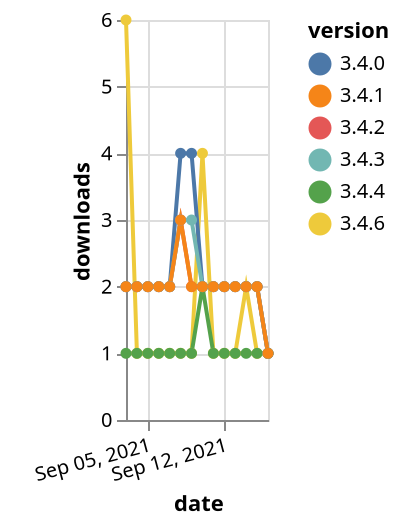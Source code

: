 {"$schema": "https://vega.github.io/schema/vega-lite/v5.json", "description": "A simple bar chart with embedded data.", "data": {"values": [{"date": "2021-09-03", "total": 397, "delta": 6, "version": "3.4.6"}, {"date": "2021-09-04", "total": 398, "delta": 1, "version": "3.4.6"}, {"date": "2021-09-05", "total": 399, "delta": 1, "version": "3.4.6"}, {"date": "2021-09-06", "total": 400, "delta": 1, "version": "3.4.6"}, {"date": "2021-09-07", "total": 401, "delta": 1, "version": "3.4.6"}, {"date": "2021-09-08", "total": 402, "delta": 1, "version": "3.4.6"}, {"date": "2021-09-09", "total": 403, "delta": 1, "version": "3.4.6"}, {"date": "2021-09-10", "total": 407, "delta": 4, "version": "3.4.6"}, {"date": "2021-09-11", "total": 408, "delta": 1, "version": "3.4.6"}, {"date": "2021-09-12", "total": 409, "delta": 1, "version": "3.4.6"}, {"date": "2021-09-13", "total": 410, "delta": 1, "version": "3.4.6"}, {"date": "2021-09-14", "total": 412, "delta": 2, "version": "3.4.6"}, {"date": "2021-09-15", "total": 413, "delta": 1, "version": "3.4.6"}, {"date": "2021-09-16", "total": 414, "delta": 1, "version": "3.4.6"}, {"date": "2021-09-03", "total": 2911, "delta": 2, "version": "3.4.2"}, {"date": "2021-09-04", "total": 2913, "delta": 2, "version": "3.4.2"}, {"date": "2021-09-05", "total": 2915, "delta": 2, "version": "3.4.2"}, {"date": "2021-09-06", "total": 2917, "delta": 2, "version": "3.4.2"}, {"date": "2021-09-07", "total": 2919, "delta": 2, "version": "3.4.2"}, {"date": "2021-09-08", "total": 2922, "delta": 3, "version": "3.4.2"}, {"date": "2021-09-09", "total": 2924, "delta": 2, "version": "3.4.2"}, {"date": "2021-09-10", "total": 2926, "delta": 2, "version": "3.4.2"}, {"date": "2021-09-11", "total": 2928, "delta": 2, "version": "3.4.2"}, {"date": "2021-09-12", "total": 2930, "delta": 2, "version": "3.4.2"}, {"date": "2021-09-13", "total": 2932, "delta": 2, "version": "3.4.2"}, {"date": "2021-09-14", "total": 2934, "delta": 2, "version": "3.4.2"}, {"date": "2021-09-15", "total": 2936, "delta": 2, "version": "3.4.2"}, {"date": "2021-09-16", "total": 2937, "delta": 1, "version": "3.4.2"}, {"date": "2021-09-03", "total": 224, "delta": 1, "version": "3.4.4"}, {"date": "2021-09-04", "total": 225, "delta": 1, "version": "3.4.4"}, {"date": "2021-09-05", "total": 226, "delta": 1, "version": "3.4.4"}, {"date": "2021-09-06", "total": 227, "delta": 1, "version": "3.4.4"}, {"date": "2021-09-07", "total": 228, "delta": 1, "version": "3.4.4"}, {"date": "2021-09-08", "total": 229, "delta": 1, "version": "3.4.4"}, {"date": "2021-09-09", "total": 230, "delta": 1, "version": "3.4.4"}, {"date": "2021-09-10", "total": 232, "delta": 2, "version": "3.4.4"}, {"date": "2021-09-11", "total": 233, "delta": 1, "version": "3.4.4"}, {"date": "2021-09-12", "total": 234, "delta": 1, "version": "3.4.4"}, {"date": "2021-09-13", "total": 235, "delta": 1, "version": "3.4.4"}, {"date": "2021-09-14", "total": 236, "delta": 1, "version": "3.4.4"}, {"date": "2021-09-15", "total": 237, "delta": 1, "version": "3.4.4"}, {"date": "2021-09-16", "total": 238, "delta": 1, "version": "3.4.4"}, {"date": "2021-09-03", "total": 2977, "delta": 2, "version": "3.4.0"}, {"date": "2021-09-04", "total": 2979, "delta": 2, "version": "3.4.0"}, {"date": "2021-09-05", "total": 2981, "delta": 2, "version": "3.4.0"}, {"date": "2021-09-06", "total": 2983, "delta": 2, "version": "3.4.0"}, {"date": "2021-09-07", "total": 2985, "delta": 2, "version": "3.4.0"}, {"date": "2021-09-08", "total": 2989, "delta": 4, "version": "3.4.0"}, {"date": "2021-09-09", "total": 2993, "delta": 4, "version": "3.4.0"}, {"date": "2021-09-10", "total": 2995, "delta": 2, "version": "3.4.0"}, {"date": "2021-09-11", "total": 2997, "delta": 2, "version": "3.4.0"}, {"date": "2021-09-12", "total": 2999, "delta": 2, "version": "3.4.0"}, {"date": "2021-09-13", "total": 3001, "delta": 2, "version": "3.4.0"}, {"date": "2021-09-14", "total": 3003, "delta": 2, "version": "3.4.0"}, {"date": "2021-09-15", "total": 3005, "delta": 2, "version": "3.4.0"}, {"date": "2021-09-16", "total": 3006, "delta": 1, "version": "3.4.0"}, {"date": "2021-09-03", "total": 2370, "delta": 2, "version": "3.4.3"}, {"date": "2021-09-04", "total": 2372, "delta": 2, "version": "3.4.3"}, {"date": "2021-09-05", "total": 2374, "delta": 2, "version": "3.4.3"}, {"date": "2021-09-06", "total": 2376, "delta": 2, "version": "3.4.3"}, {"date": "2021-09-07", "total": 2378, "delta": 2, "version": "3.4.3"}, {"date": "2021-09-08", "total": 2381, "delta": 3, "version": "3.4.3"}, {"date": "2021-09-09", "total": 2384, "delta": 3, "version": "3.4.3"}, {"date": "2021-09-10", "total": 2386, "delta": 2, "version": "3.4.3"}, {"date": "2021-09-11", "total": 2388, "delta": 2, "version": "3.4.3"}, {"date": "2021-09-12", "total": 2390, "delta": 2, "version": "3.4.3"}, {"date": "2021-09-13", "total": 2392, "delta": 2, "version": "3.4.3"}, {"date": "2021-09-14", "total": 2394, "delta": 2, "version": "3.4.3"}, {"date": "2021-09-15", "total": 2396, "delta": 2, "version": "3.4.3"}, {"date": "2021-09-16", "total": 2397, "delta": 1, "version": "3.4.3"}, {"date": "2021-09-03", "total": 2509, "delta": 2, "version": "3.4.1"}, {"date": "2021-09-04", "total": 2511, "delta": 2, "version": "3.4.1"}, {"date": "2021-09-05", "total": 2513, "delta": 2, "version": "3.4.1"}, {"date": "2021-09-06", "total": 2515, "delta": 2, "version": "3.4.1"}, {"date": "2021-09-07", "total": 2517, "delta": 2, "version": "3.4.1"}, {"date": "2021-09-08", "total": 2520, "delta": 3, "version": "3.4.1"}, {"date": "2021-09-09", "total": 2522, "delta": 2, "version": "3.4.1"}, {"date": "2021-09-10", "total": 2524, "delta": 2, "version": "3.4.1"}, {"date": "2021-09-11", "total": 2526, "delta": 2, "version": "3.4.1"}, {"date": "2021-09-12", "total": 2528, "delta": 2, "version": "3.4.1"}, {"date": "2021-09-13", "total": 2530, "delta": 2, "version": "3.4.1"}, {"date": "2021-09-14", "total": 2532, "delta": 2, "version": "3.4.1"}, {"date": "2021-09-15", "total": 2534, "delta": 2, "version": "3.4.1"}, {"date": "2021-09-16", "total": 2535, "delta": 1, "version": "3.4.1"}]}, "width": "container", "mark": {"type": "line", "point": {"filled": true}}, "encoding": {"x": {"field": "date", "type": "temporal", "timeUnit": "yearmonthdate", "title": "date", "axis": {"labelAngle": -15}}, "y": {"field": "delta", "type": "quantitative", "title": "downloads"}, "color": {"field": "version", "type": "nominal"}, "tooltip": {"field": "delta"}}}